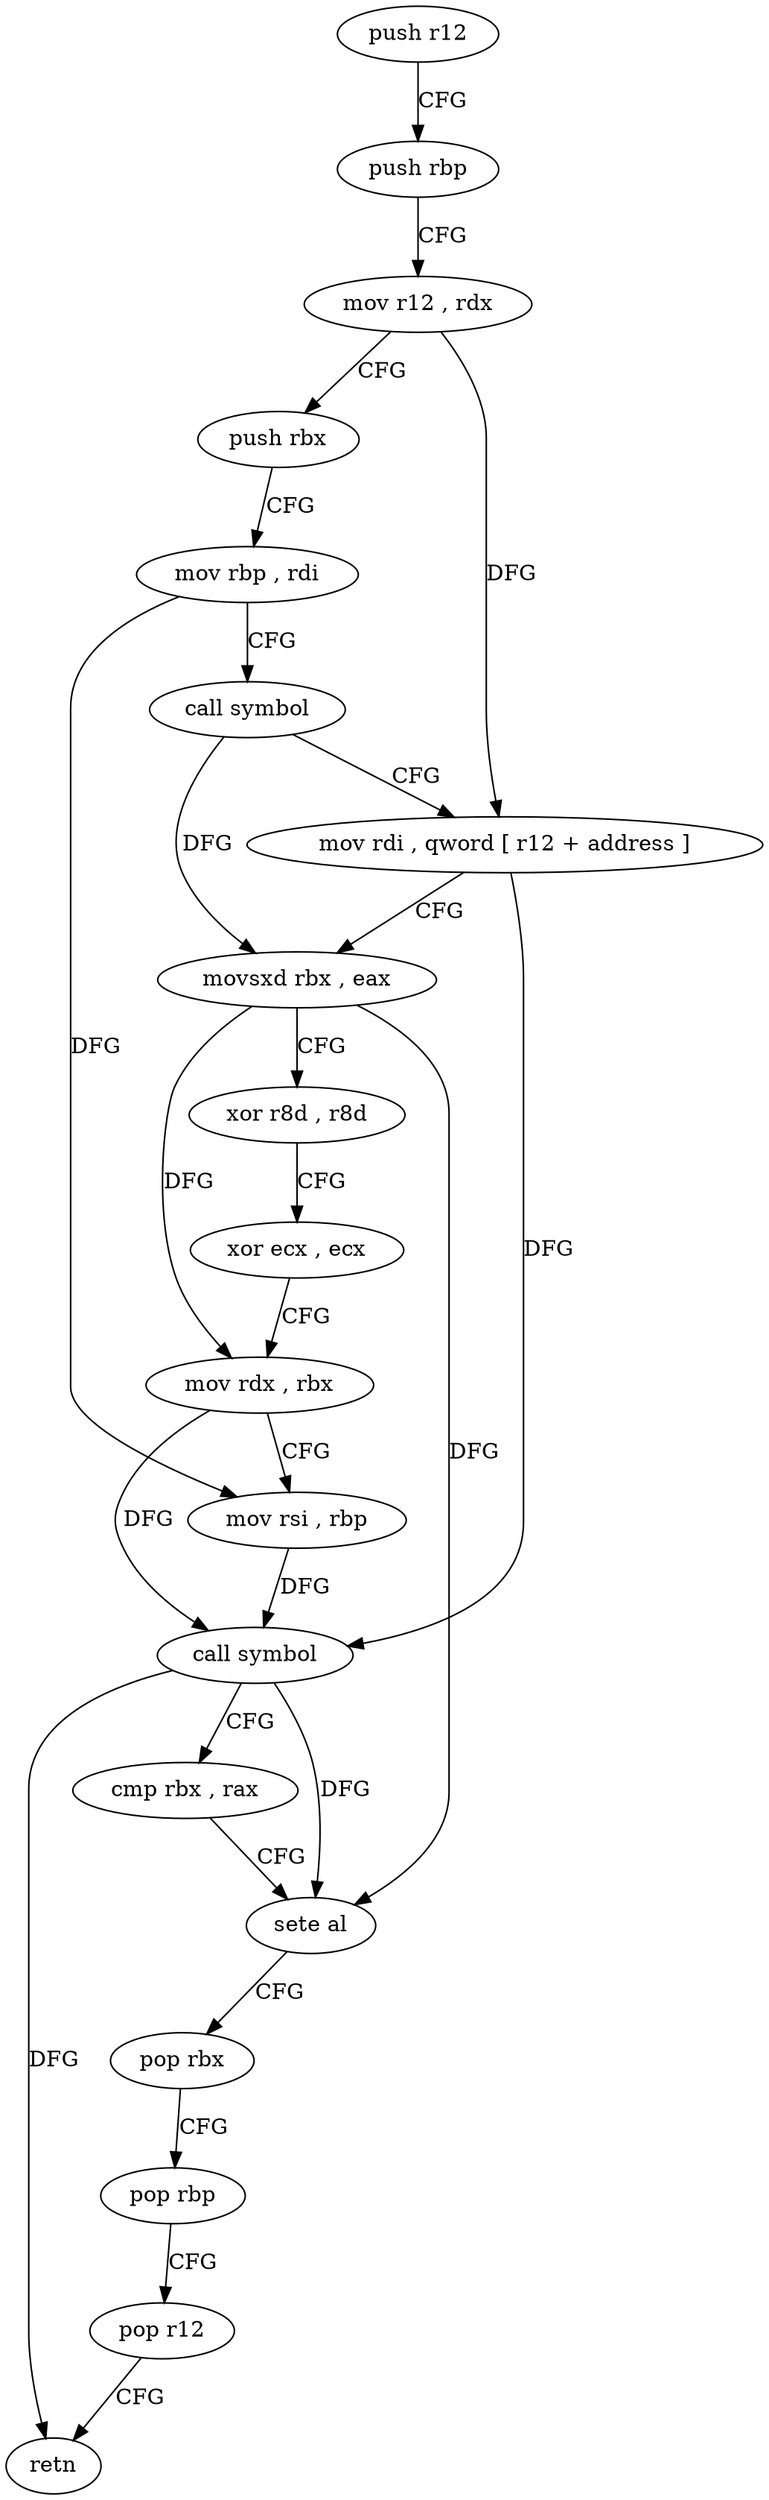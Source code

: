 digraph "func" {
"4216352" [label = "push r12" ]
"4216354" [label = "push rbp" ]
"4216355" [label = "mov r12 , rdx" ]
"4216358" [label = "push rbx" ]
"4216359" [label = "mov rbp , rdi" ]
"4216362" [label = "call symbol" ]
"4216367" [label = "mov rdi , qword [ r12 + address ]" ]
"4216372" [label = "movsxd rbx , eax" ]
"4216375" [label = "xor r8d , r8d" ]
"4216378" [label = "xor ecx , ecx" ]
"4216380" [label = "mov rdx , rbx" ]
"4216383" [label = "mov rsi , rbp" ]
"4216386" [label = "call symbol" ]
"4216391" [label = "cmp rbx , rax" ]
"4216394" [label = "sete al" ]
"4216397" [label = "pop rbx" ]
"4216398" [label = "pop rbp" ]
"4216399" [label = "pop r12" ]
"4216401" [label = "retn" ]
"4216352" -> "4216354" [ label = "CFG" ]
"4216354" -> "4216355" [ label = "CFG" ]
"4216355" -> "4216358" [ label = "CFG" ]
"4216355" -> "4216367" [ label = "DFG" ]
"4216358" -> "4216359" [ label = "CFG" ]
"4216359" -> "4216362" [ label = "CFG" ]
"4216359" -> "4216383" [ label = "DFG" ]
"4216362" -> "4216367" [ label = "CFG" ]
"4216362" -> "4216372" [ label = "DFG" ]
"4216367" -> "4216372" [ label = "CFG" ]
"4216367" -> "4216386" [ label = "DFG" ]
"4216372" -> "4216375" [ label = "CFG" ]
"4216372" -> "4216380" [ label = "DFG" ]
"4216372" -> "4216394" [ label = "DFG" ]
"4216375" -> "4216378" [ label = "CFG" ]
"4216378" -> "4216380" [ label = "CFG" ]
"4216380" -> "4216383" [ label = "CFG" ]
"4216380" -> "4216386" [ label = "DFG" ]
"4216383" -> "4216386" [ label = "DFG" ]
"4216386" -> "4216391" [ label = "CFG" ]
"4216386" -> "4216394" [ label = "DFG" ]
"4216386" -> "4216401" [ label = "DFG" ]
"4216391" -> "4216394" [ label = "CFG" ]
"4216394" -> "4216397" [ label = "CFG" ]
"4216397" -> "4216398" [ label = "CFG" ]
"4216398" -> "4216399" [ label = "CFG" ]
"4216399" -> "4216401" [ label = "CFG" ]
}
